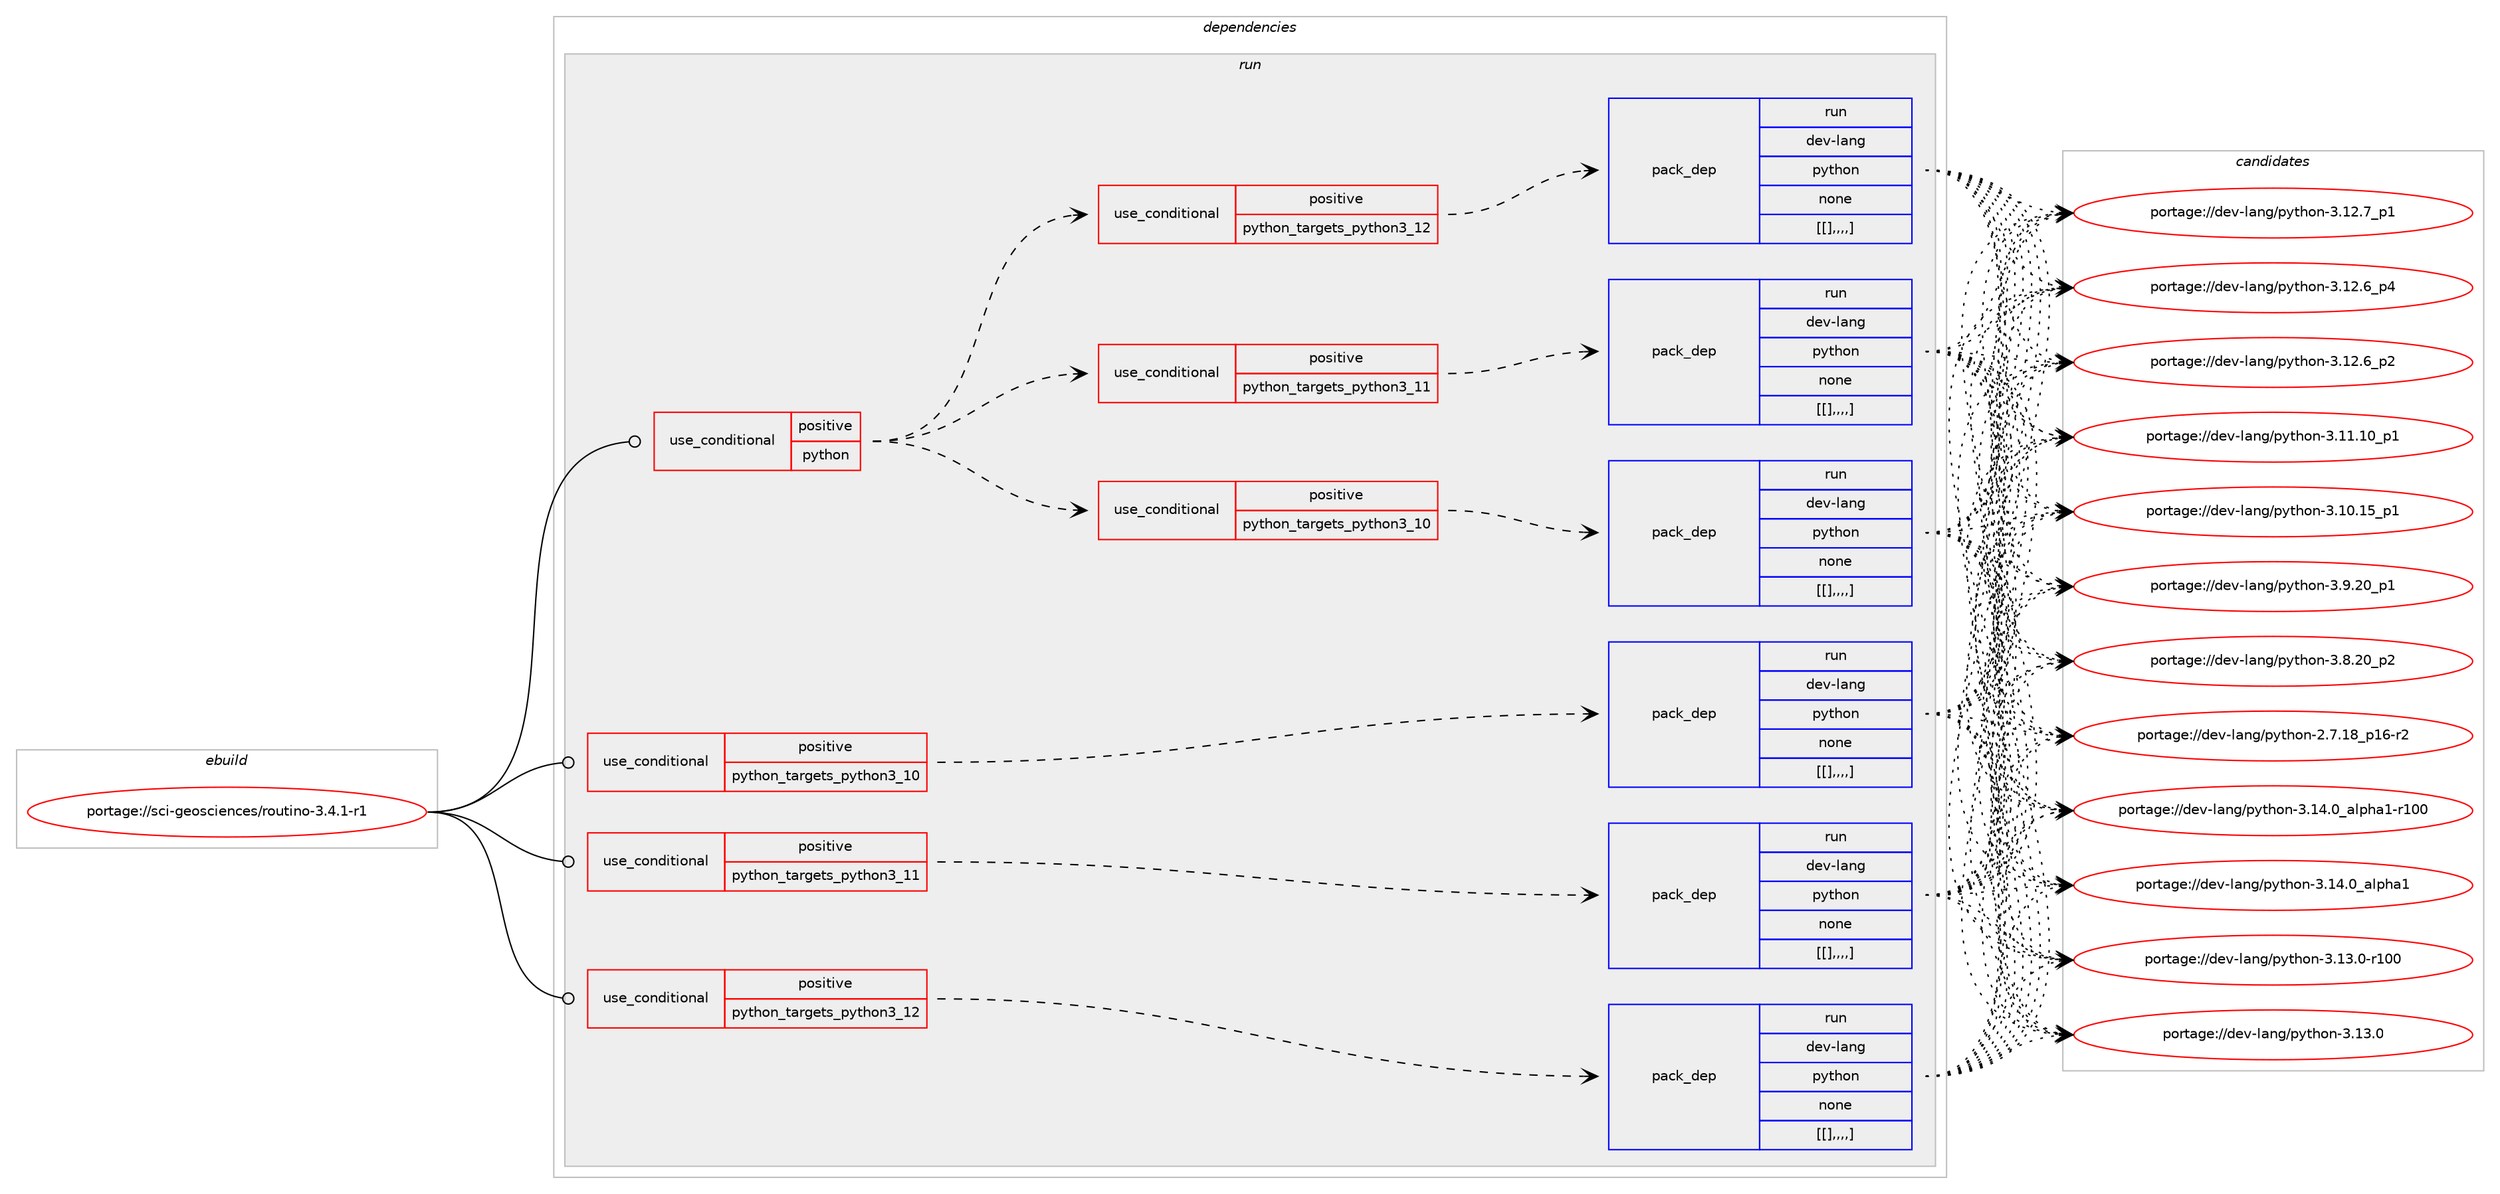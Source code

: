 digraph prolog {

# *************
# Graph options
# *************

newrank=true;
concentrate=true;
compound=true;
graph [rankdir=LR,fontname=Helvetica,fontsize=10,ranksep=1.5];#, ranksep=2.5, nodesep=0.2];
edge  [arrowhead=vee];
node  [fontname=Helvetica,fontsize=10];

# **********
# The ebuild
# **********

subgraph cluster_leftcol {
color=gray;
label=<<i>ebuild</i>>;
id [label="portage://sci-geosciences/routino-3.4.1-r1", color=red, width=4, href="../sci-geosciences/routino-3.4.1-r1.svg"];
}

# ****************
# The dependencies
# ****************

subgraph cluster_midcol {
color=gray;
label=<<i>dependencies</i>>;
subgraph cluster_compile {
fillcolor="#eeeeee";
style=filled;
label=<<i>compile</i>>;
}
subgraph cluster_compileandrun {
fillcolor="#eeeeee";
style=filled;
label=<<i>compile and run</i>>;
}
subgraph cluster_run {
fillcolor="#eeeeee";
style=filled;
label=<<i>run</i>>;
subgraph cond111293 {
dependency420411 [label=<<TABLE BORDER="0" CELLBORDER="1" CELLSPACING="0" CELLPADDING="4"><TR><TD ROWSPAN="3" CELLPADDING="10">use_conditional</TD></TR><TR><TD>positive</TD></TR><TR><TD>python</TD></TR></TABLE>>, shape=none, color=red];
subgraph cond111295 {
dependency420420 [label=<<TABLE BORDER="0" CELLBORDER="1" CELLSPACING="0" CELLPADDING="4"><TR><TD ROWSPAN="3" CELLPADDING="10">use_conditional</TD></TR><TR><TD>positive</TD></TR><TR><TD>python_targets_python3_10</TD></TR></TABLE>>, shape=none, color=red];
subgraph pack306026 {
dependency420454 [label=<<TABLE BORDER="0" CELLBORDER="1" CELLSPACING="0" CELLPADDING="4" WIDTH="220"><TR><TD ROWSPAN="6" CELLPADDING="30">pack_dep</TD></TR><TR><TD WIDTH="110">run</TD></TR><TR><TD>dev-lang</TD></TR><TR><TD>python</TD></TR><TR><TD>none</TD></TR><TR><TD>[[],,,,]</TD></TR></TABLE>>, shape=none, color=blue];
}
dependency420420:e -> dependency420454:w [weight=20,style="dashed",arrowhead="vee"];
}
dependency420411:e -> dependency420420:w [weight=20,style="dashed",arrowhead="vee"];
subgraph cond111312 {
dependency420489 [label=<<TABLE BORDER="0" CELLBORDER="1" CELLSPACING="0" CELLPADDING="4"><TR><TD ROWSPAN="3" CELLPADDING="10">use_conditional</TD></TR><TR><TD>positive</TD></TR><TR><TD>python_targets_python3_11</TD></TR></TABLE>>, shape=none, color=red];
subgraph pack306063 {
dependency420491 [label=<<TABLE BORDER="0" CELLBORDER="1" CELLSPACING="0" CELLPADDING="4" WIDTH="220"><TR><TD ROWSPAN="6" CELLPADDING="30">pack_dep</TD></TR><TR><TD WIDTH="110">run</TD></TR><TR><TD>dev-lang</TD></TR><TR><TD>python</TD></TR><TR><TD>none</TD></TR><TR><TD>[[],,,,]</TD></TR></TABLE>>, shape=none, color=blue];
}
dependency420489:e -> dependency420491:w [weight=20,style="dashed",arrowhead="vee"];
}
dependency420411:e -> dependency420489:w [weight=20,style="dashed",arrowhead="vee"];
subgraph cond111315 {
dependency420507 [label=<<TABLE BORDER="0" CELLBORDER="1" CELLSPACING="0" CELLPADDING="4"><TR><TD ROWSPAN="3" CELLPADDING="10">use_conditional</TD></TR><TR><TD>positive</TD></TR><TR><TD>python_targets_python3_12</TD></TR></TABLE>>, shape=none, color=red];
subgraph pack306080 {
dependency420527 [label=<<TABLE BORDER="0" CELLBORDER="1" CELLSPACING="0" CELLPADDING="4" WIDTH="220"><TR><TD ROWSPAN="6" CELLPADDING="30">pack_dep</TD></TR><TR><TD WIDTH="110">run</TD></TR><TR><TD>dev-lang</TD></TR><TR><TD>python</TD></TR><TR><TD>none</TD></TR><TR><TD>[[],,,,]</TD></TR></TABLE>>, shape=none, color=blue];
}
dependency420507:e -> dependency420527:w [weight=20,style="dashed",arrowhead="vee"];
}
dependency420411:e -> dependency420507:w [weight=20,style="dashed",arrowhead="vee"];
}
id:e -> dependency420411:w [weight=20,style="solid",arrowhead="odot"];
subgraph cond111333 {
dependency420603 [label=<<TABLE BORDER="0" CELLBORDER="1" CELLSPACING="0" CELLPADDING="4"><TR><TD ROWSPAN="3" CELLPADDING="10">use_conditional</TD></TR><TR><TD>positive</TD></TR><TR><TD>python_targets_python3_10</TD></TR></TABLE>>, shape=none, color=red];
subgraph pack306194 {
dependency420682 [label=<<TABLE BORDER="0" CELLBORDER="1" CELLSPACING="0" CELLPADDING="4" WIDTH="220"><TR><TD ROWSPAN="6" CELLPADDING="30">pack_dep</TD></TR><TR><TD WIDTH="110">run</TD></TR><TR><TD>dev-lang</TD></TR><TR><TD>python</TD></TR><TR><TD>none</TD></TR><TR><TD>[[],,,,]</TD></TR></TABLE>>, shape=none, color=blue];
}
dependency420603:e -> dependency420682:w [weight=20,style="dashed",arrowhead="vee"];
}
id:e -> dependency420603:w [weight=20,style="solid",arrowhead="odot"];
subgraph cond111378 {
dependency420731 [label=<<TABLE BORDER="0" CELLBORDER="1" CELLSPACING="0" CELLPADDING="4"><TR><TD ROWSPAN="3" CELLPADDING="10">use_conditional</TD></TR><TR><TD>positive</TD></TR><TR><TD>python_targets_python3_11</TD></TR></TABLE>>, shape=none, color=red];
subgraph pack306243 {
dependency420770 [label=<<TABLE BORDER="0" CELLBORDER="1" CELLSPACING="0" CELLPADDING="4" WIDTH="220"><TR><TD ROWSPAN="6" CELLPADDING="30">pack_dep</TD></TR><TR><TD WIDTH="110">run</TD></TR><TR><TD>dev-lang</TD></TR><TR><TD>python</TD></TR><TR><TD>none</TD></TR><TR><TD>[[],,,,]</TD></TR></TABLE>>, shape=none, color=blue];
}
dependency420731:e -> dependency420770:w [weight=20,style="dashed",arrowhead="vee"];
}
id:e -> dependency420731:w [weight=20,style="solid",arrowhead="odot"];
subgraph cond111401 {
dependency420786 [label=<<TABLE BORDER="0" CELLBORDER="1" CELLSPACING="0" CELLPADDING="4"><TR><TD ROWSPAN="3" CELLPADDING="10">use_conditional</TD></TR><TR><TD>positive</TD></TR><TR><TD>python_targets_python3_12</TD></TR></TABLE>>, shape=none, color=red];
subgraph pack306276 {
dependency420788 [label=<<TABLE BORDER="0" CELLBORDER="1" CELLSPACING="0" CELLPADDING="4" WIDTH="220"><TR><TD ROWSPAN="6" CELLPADDING="30">pack_dep</TD></TR><TR><TD WIDTH="110">run</TD></TR><TR><TD>dev-lang</TD></TR><TR><TD>python</TD></TR><TR><TD>none</TD></TR><TR><TD>[[],,,,]</TD></TR></TABLE>>, shape=none, color=blue];
}
dependency420786:e -> dependency420788:w [weight=20,style="dashed",arrowhead="vee"];
}
id:e -> dependency420786:w [weight=20,style="solid",arrowhead="odot"];
}
}

# **************
# The candidates
# **************

subgraph cluster_choices {
rank=same;
color=gray;
label=<<i>candidates</i>>;

subgraph choice305639 {
color=black;
nodesep=1;
choice100101118451089711010347112121116104111110455146495246489597108112104974945114494848 [label="portage://dev-lang/python-3.14.0_alpha1-r100", color=red, width=4,href="../dev-lang/python-3.14.0_alpha1-r100.svg"];
choice1001011184510897110103471121211161041111104551464952464895971081121049749 [label="portage://dev-lang/python-3.14.0_alpha1", color=red, width=4,href="../dev-lang/python-3.14.0_alpha1.svg"];
choice1001011184510897110103471121211161041111104551464951464845114494848 [label="portage://dev-lang/python-3.13.0-r100", color=red, width=4,href="../dev-lang/python-3.13.0-r100.svg"];
choice10010111845108971101034711212111610411111045514649514648 [label="portage://dev-lang/python-3.13.0", color=red, width=4,href="../dev-lang/python-3.13.0.svg"];
choice100101118451089711010347112121116104111110455146495046559511249 [label="portage://dev-lang/python-3.12.7_p1", color=red, width=4,href="../dev-lang/python-3.12.7_p1.svg"];
choice100101118451089711010347112121116104111110455146495046549511252 [label="portage://dev-lang/python-3.12.6_p4", color=red, width=4,href="../dev-lang/python-3.12.6_p4.svg"];
choice100101118451089711010347112121116104111110455146495046549511250 [label="portage://dev-lang/python-3.12.6_p2", color=red, width=4,href="../dev-lang/python-3.12.6_p2.svg"];
choice10010111845108971101034711212111610411111045514649494649489511249 [label="portage://dev-lang/python-3.11.10_p1", color=red, width=4,href="../dev-lang/python-3.11.10_p1.svg"];
choice10010111845108971101034711212111610411111045514649484649539511249 [label="portage://dev-lang/python-3.10.15_p1", color=red, width=4,href="../dev-lang/python-3.10.15_p1.svg"];
choice100101118451089711010347112121116104111110455146574650489511249 [label="portage://dev-lang/python-3.9.20_p1", color=red, width=4,href="../dev-lang/python-3.9.20_p1.svg"];
choice100101118451089711010347112121116104111110455146564650489511250 [label="portage://dev-lang/python-3.8.20_p2", color=red, width=4,href="../dev-lang/python-3.8.20_p2.svg"];
choice100101118451089711010347112121116104111110455046554649569511249544511450 [label="portage://dev-lang/python-2.7.18_p16-r2", color=red, width=4,href="../dev-lang/python-2.7.18_p16-r2.svg"];
dependency420454:e -> choice100101118451089711010347112121116104111110455146495246489597108112104974945114494848:w [style=dotted,weight="100"];
dependency420454:e -> choice1001011184510897110103471121211161041111104551464952464895971081121049749:w [style=dotted,weight="100"];
dependency420454:e -> choice1001011184510897110103471121211161041111104551464951464845114494848:w [style=dotted,weight="100"];
dependency420454:e -> choice10010111845108971101034711212111610411111045514649514648:w [style=dotted,weight="100"];
dependency420454:e -> choice100101118451089711010347112121116104111110455146495046559511249:w [style=dotted,weight="100"];
dependency420454:e -> choice100101118451089711010347112121116104111110455146495046549511252:w [style=dotted,weight="100"];
dependency420454:e -> choice100101118451089711010347112121116104111110455146495046549511250:w [style=dotted,weight="100"];
dependency420454:e -> choice10010111845108971101034711212111610411111045514649494649489511249:w [style=dotted,weight="100"];
dependency420454:e -> choice10010111845108971101034711212111610411111045514649484649539511249:w [style=dotted,weight="100"];
dependency420454:e -> choice100101118451089711010347112121116104111110455146574650489511249:w [style=dotted,weight="100"];
dependency420454:e -> choice100101118451089711010347112121116104111110455146564650489511250:w [style=dotted,weight="100"];
dependency420454:e -> choice100101118451089711010347112121116104111110455046554649569511249544511450:w [style=dotted,weight="100"];
}
subgraph choice305694 {
color=black;
nodesep=1;
choice100101118451089711010347112121116104111110455146495246489597108112104974945114494848 [label="portage://dev-lang/python-3.14.0_alpha1-r100", color=red, width=4,href="../dev-lang/python-3.14.0_alpha1-r100.svg"];
choice1001011184510897110103471121211161041111104551464952464895971081121049749 [label="portage://dev-lang/python-3.14.0_alpha1", color=red, width=4,href="../dev-lang/python-3.14.0_alpha1.svg"];
choice1001011184510897110103471121211161041111104551464951464845114494848 [label="portage://dev-lang/python-3.13.0-r100", color=red, width=4,href="../dev-lang/python-3.13.0-r100.svg"];
choice10010111845108971101034711212111610411111045514649514648 [label="portage://dev-lang/python-3.13.0", color=red, width=4,href="../dev-lang/python-3.13.0.svg"];
choice100101118451089711010347112121116104111110455146495046559511249 [label="portage://dev-lang/python-3.12.7_p1", color=red, width=4,href="../dev-lang/python-3.12.7_p1.svg"];
choice100101118451089711010347112121116104111110455146495046549511252 [label="portage://dev-lang/python-3.12.6_p4", color=red, width=4,href="../dev-lang/python-3.12.6_p4.svg"];
choice100101118451089711010347112121116104111110455146495046549511250 [label="portage://dev-lang/python-3.12.6_p2", color=red, width=4,href="../dev-lang/python-3.12.6_p2.svg"];
choice10010111845108971101034711212111610411111045514649494649489511249 [label="portage://dev-lang/python-3.11.10_p1", color=red, width=4,href="../dev-lang/python-3.11.10_p1.svg"];
choice10010111845108971101034711212111610411111045514649484649539511249 [label="portage://dev-lang/python-3.10.15_p1", color=red, width=4,href="../dev-lang/python-3.10.15_p1.svg"];
choice100101118451089711010347112121116104111110455146574650489511249 [label="portage://dev-lang/python-3.9.20_p1", color=red, width=4,href="../dev-lang/python-3.9.20_p1.svg"];
choice100101118451089711010347112121116104111110455146564650489511250 [label="portage://dev-lang/python-3.8.20_p2", color=red, width=4,href="../dev-lang/python-3.8.20_p2.svg"];
choice100101118451089711010347112121116104111110455046554649569511249544511450 [label="portage://dev-lang/python-2.7.18_p16-r2", color=red, width=4,href="../dev-lang/python-2.7.18_p16-r2.svg"];
dependency420491:e -> choice100101118451089711010347112121116104111110455146495246489597108112104974945114494848:w [style=dotted,weight="100"];
dependency420491:e -> choice1001011184510897110103471121211161041111104551464952464895971081121049749:w [style=dotted,weight="100"];
dependency420491:e -> choice1001011184510897110103471121211161041111104551464951464845114494848:w [style=dotted,weight="100"];
dependency420491:e -> choice10010111845108971101034711212111610411111045514649514648:w [style=dotted,weight="100"];
dependency420491:e -> choice100101118451089711010347112121116104111110455146495046559511249:w [style=dotted,weight="100"];
dependency420491:e -> choice100101118451089711010347112121116104111110455146495046549511252:w [style=dotted,weight="100"];
dependency420491:e -> choice100101118451089711010347112121116104111110455146495046549511250:w [style=dotted,weight="100"];
dependency420491:e -> choice10010111845108971101034711212111610411111045514649494649489511249:w [style=dotted,weight="100"];
dependency420491:e -> choice10010111845108971101034711212111610411111045514649484649539511249:w [style=dotted,weight="100"];
dependency420491:e -> choice100101118451089711010347112121116104111110455146574650489511249:w [style=dotted,weight="100"];
dependency420491:e -> choice100101118451089711010347112121116104111110455146564650489511250:w [style=dotted,weight="100"];
dependency420491:e -> choice100101118451089711010347112121116104111110455046554649569511249544511450:w [style=dotted,weight="100"];
}
subgraph choice305747 {
color=black;
nodesep=1;
choice100101118451089711010347112121116104111110455146495246489597108112104974945114494848 [label="portage://dev-lang/python-3.14.0_alpha1-r100", color=red, width=4,href="../dev-lang/python-3.14.0_alpha1-r100.svg"];
choice1001011184510897110103471121211161041111104551464952464895971081121049749 [label="portage://dev-lang/python-3.14.0_alpha1", color=red, width=4,href="../dev-lang/python-3.14.0_alpha1.svg"];
choice1001011184510897110103471121211161041111104551464951464845114494848 [label="portage://dev-lang/python-3.13.0-r100", color=red, width=4,href="../dev-lang/python-3.13.0-r100.svg"];
choice10010111845108971101034711212111610411111045514649514648 [label="portage://dev-lang/python-3.13.0", color=red, width=4,href="../dev-lang/python-3.13.0.svg"];
choice100101118451089711010347112121116104111110455146495046559511249 [label="portage://dev-lang/python-3.12.7_p1", color=red, width=4,href="../dev-lang/python-3.12.7_p1.svg"];
choice100101118451089711010347112121116104111110455146495046549511252 [label="portage://dev-lang/python-3.12.6_p4", color=red, width=4,href="../dev-lang/python-3.12.6_p4.svg"];
choice100101118451089711010347112121116104111110455146495046549511250 [label="portage://dev-lang/python-3.12.6_p2", color=red, width=4,href="../dev-lang/python-3.12.6_p2.svg"];
choice10010111845108971101034711212111610411111045514649494649489511249 [label="portage://dev-lang/python-3.11.10_p1", color=red, width=4,href="../dev-lang/python-3.11.10_p1.svg"];
choice10010111845108971101034711212111610411111045514649484649539511249 [label="portage://dev-lang/python-3.10.15_p1", color=red, width=4,href="../dev-lang/python-3.10.15_p1.svg"];
choice100101118451089711010347112121116104111110455146574650489511249 [label="portage://dev-lang/python-3.9.20_p1", color=red, width=4,href="../dev-lang/python-3.9.20_p1.svg"];
choice100101118451089711010347112121116104111110455146564650489511250 [label="portage://dev-lang/python-3.8.20_p2", color=red, width=4,href="../dev-lang/python-3.8.20_p2.svg"];
choice100101118451089711010347112121116104111110455046554649569511249544511450 [label="portage://dev-lang/python-2.7.18_p16-r2", color=red, width=4,href="../dev-lang/python-2.7.18_p16-r2.svg"];
dependency420527:e -> choice100101118451089711010347112121116104111110455146495246489597108112104974945114494848:w [style=dotted,weight="100"];
dependency420527:e -> choice1001011184510897110103471121211161041111104551464952464895971081121049749:w [style=dotted,weight="100"];
dependency420527:e -> choice1001011184510897110103471121211161041111104551464951464845114494848:w [style=dotted,weight="100"];
dependency420527:e -> choice10010111845108971101034711212111610411111045514649514648:w [style=dotted,weight="100"];
dependency420527:e -> choice100101118451089711010347112121116104111110455146495046559511249:w [style=dotted,weight="100"];
dependency420527:e -> choice100101118451089711010347112121116104111110455146495046549511252:w [style=dotted,weight="100"];
dependency420527:e -> choice100101118451089711010347112121116104111110455146495046549511250:w [style=dotted,weight="100"];
dependency420527:e -> choice10010111845108971101034711212111610411111045514649494649489511249:w [style=dotted,weight="100"];
dependency420527:e -> choice10010111845108971101034711212111610411111045514649484649539511249:w [style=dotted,weight="100"];
dependency420527:e -> choice100101118451089711010347112121116104111110455146574650489511249:w [style=dotted,weight="100"];
dependency420527:e -> choice100101118451089711010347112121116104111110455146564650489511250:w [style=dotted,weight="100"];
dependency420527:e -> choice100101118451089711010347112121116104111110455046554649569511249544511450:w [style=dotted,weight="100"];
}
subgraph choice305774 {
color=black;
nodesep=1;
choice100101118451089711010347112121116104111110455146495246489597108112104974945114494848 [label="portage://dev-lang/python-3.14.0_alpha1-r100", color=red, width=4,href="../dev-lang/python-3.14.0_alpha1-r100.svg"];
choice1001011184510897110103471121211161041111104551464952464895971081121049749 [label="portage://dev-lang/python-3.14.0_alpha1", color=red, width=4,href="../dev-lang/python-3.14.0_alpha1.svg"];
choice1001011184510897110103471121211161041111104551464951464845114494848 [label="portage://dev-lang/python-3.13.0-r100", color=red, width=4,href="../dev-lang/python-3.13.0-r100.svg"];
choice10010111845108971101034711212111610411111045514649514648 [label="portage://dev-lang/python-3.13.0", color=red, width=4,href="../dev-lang/python-3.13.0.svg"];
choice100101118451089711010347112121116104111110455146495046559511249 [label="portage://dev-lang/python-3.12.7_p1", color=red, width=4,href="../dev-lang/python-3.12.7_p1.svg"];
choice100101118451089711010347112121116104111110455146495046549511252 [label="portage://dev-lang/python-3.12.6_p4", color=red, width=4,href="../dev-lang/python-3.12.6_p4.svg"];
choice100101118451089711010347112121116104111110455146495046549511250 [label="portage://dev-lang/python-3.12.6_p2", color=red, width=4,href="../dev-lang/python-3.12.6_p2.svg"];
choice10010111845108971101034711212111610411111045514649494649489511249 [label="portage://dev-lang/python-3.11.10_p1", color=red, width=4,href="../dev-lang/python-3.11.10_p1.svg"];
choice10010111845108971101034711212111610411111045514649484649539511249 [label="portage://dev-lang/python-3.10.15_p1", color=red, width=4,href="../dev-lang/python-3.10.15_p1.svg"];
choice100101118451089711010347112121116104111110455146574650489511249 [label="portage://dev-lang/python-3.9.20_p1", color=red, width=4,href="../dev-lang/python-3.9.20_p1.svg"];
choice100101118451089711010347112121116104111110455146564650489511250 [label="portage://dev-lang/python-3.8.20_p2", color=red, width=4,href="../dev-lang/python-3.8.20_p2.svg"];
choice100101118451089711010347112121116104111110455046554649569511249544511450 [label="portage://dev-lang/python-2.7.18_p16-r2", color=red, width=4,href="../dev-lang/python-2.7.18_p16-r2.svg"];
dependency420682:e -> choice100101118451089711010347112121116104111110455146495246489597108112104974945114494848:w [style=dotted,weight="100"];
dependency420682:e -> choice1001011184510897110103471121211161041111104551464952464895971081121049749:w [style=dotted,weight="100"];
dependency420682:e -> choice1001011184510897110103471121211161041111104551464951464845114494848:w [style=dotted,weight="100"];
dependency420682:e -> choice10010111845108971101034711212111610411111045514649514648:w [style=dotted,weight="100"];
dependency420682:e -> choice100101118451089711010347112121116104111110455146495046559511249:w [style=dotted,weight="100"];
dependency420682:e -> choice100101118451089711010347112121116104111110455146495046549511252:w [style=dotted,weight="100"];
dependency420682:e -> choice100101118451089711010347112121116104111110455146495046549511250:w [style=dotted,weight="100"];
dependency420682:e -> choice10010111845108971101034711212111610411111045514649494649489511249:w [style=dotted,weight="100"];
dependency420682:e -> choice10010111845108971101034711212111610411111045514649484649539511249:w [style=dotted,weight="100"];
dependency420682:e -> choice100101118451089711010347112121116104111110455146574650489511249:w [style=dotted,weight="100"];
dependency420682:e -> choice100101118451089711010347112121116104111110455146564650489511250:w [style=dotted,weight="100"];
dependency420682:e -> choice100101118451089711010347112121116104111110455046554649569511249544511450:w [style=dotted,weight="100"];
}
subgraph choice305871 {
color=black;
nodesep=1;
choice100101118451089711010347112121116104111110455146495246489597108112104974945114494848 [label="portage://dev-lang/python-3.14.0_alpha1-r100", color=red, width=4,href="../dev-lang/python-3.14.0_alpha1-r100.svg"];
choice1001011184510897110103471121211161041111104551464952464895971081121049749 [label="portage://dev-lang/python-3.14.0_alpha1", color=red, width=4,href="../dev-lang/python-3.14.0_alpha1.svg"];
choice1001011184510897110103471121211161041111104551464951464845114494848 [label="portage://dev-lang/python-3.13.0-r100", color=red, width=4,href="../dev-lang/python-3.13.0-r100.svg"];
choice10010111845108971101034711212111610411111045514649514648 [label="portage://dev-lang/python-3.13.0", color=red, width=4,href="../dev-lang/python-3.13.0.svg"];
choice100101118451089711010347112121116104111110455146495046559511249 [label="portage://dev-lang/python-3.12.7_p1", color=red, width=4,href="../dev-lang/python-3.12.7_p1.svg"];
choice100101118451089711010347112121116104111110455146495046549511252 [label="portage://dev-lang/python-3.12.6_p4", color=red, width=4,href="../dev-lang/python-3.12.6_p4.svg"];
choice100101118451089711010347112121116104111110455146495046549511250 [label="portage://dev-lang/python-3.12.6_p2", color=red, width=4,href="../dev-lang/python-3.12.6_p2.svg"];
choice10010111845108971101034711212111610411111045514649494649489511249 [label="portage://dev-lang/python-3.11.10_p1", color=red, width=4,href="../dev-lang/python-3.11.10_p1.svg"];
choice10010111845108971101034711212111610411111045514649484649539511249 [label="portage://dev-lang/python-3.10.15_p1", color=red, width=4,href="../dev-lang/python-3.10.15_p1.svg"];
choice100101118451089711010347112121116104111110455146574650489511249 [label="portage://dev-lang/python-3.9.20_p1", color=red, width=4,href="../dev-lang/python-3.9.20_p1.svg"];
choice100101118451089711010347112121116104111110455146564650489511250 [label="portage://dev-lang/python-3.8.20_p2", color=red, width=4,href="../dev-lang/python-3.8.20_p2.svg"];
choice100101118451089711010347112121116104111110455046554649569511249544511450 [label="portage://dev-lang/python-2.7.18_p16-r2", color=red, width=4,href="../dev-lang/python-2.7.18_p16-r2.svg"];
dependency420770:e -> choice100101118451089711010347112121116104111110455146495246489597108112104974945114494848:w [style=dotted,weight="100"];
dependency420770:e -> choice1001011184510897110103471121211161041111104551464952464895971081121049749:w [style=dotted,weight="100"];
dependency420770:e -> choice1001011184510897110103471121211161041111104551464951464845114494848:w [style=dotted,weight="100"];
dependency420770:e -> choice10010111845108971101034711212111610411111045514649514648:w [style=dotted,weight="100"];
dependency420770:e -> choice100101118451089711010347112121116104111110455146495046559511249:w [style=dotted,weight="100"];
dependency420770:e -> choice100101118451089711010347112121116104111110455146495046549511252:w [style=dotted,weight="100"];
dependency420770:e -> choice100101118451089711010347112121116104111110455146495046549511250:w [style=dotted,weight="100"];
dependency420770:e -> choice10010111845108971101034711212111610411111045514649494649489511249:w [style=dotted,weight="100"];
dependency420770:e -> choice10010111845108971101034711212111610411111045514649484649539511249:w [style=dotted,weight="100"];
dependency420770:e -> choice100101118451089711010347112121116104111110455146574650489511249:w [style=dotted,weight="100"];
dependency420770:e -> choice100101118451089711010347112121116104111110455146564650489511250:w [style=dotted,weight="100"];
dependency420770:e -> choice100101118451089711010347112121116104111110455046554649569511249544511450:w [style=dotted,weight="100"];
}
subgraph choice305902 {
color=black;
nodesep=1;
choice100101118451089711010347112121116104111110455146495246489597108112104974945114494848 [label="portage://dev-lang/python-3.14.0_alpha1-r100", color=red, width=4,href="../dev-lang/python-3.14.0_alpha1-r100.svg"];
choice1001011184510897110103471121211161041111104551464952464895971081121049749 [label="portage://dev-lang/python-3.14.0_alpha1", color=red, width=4,href="../dev-lang/python-3.14.0_alpha1.svg"];
choice1001011184510897110103471121211161041111104551464951464845114494848 [label="portage://dev-lang/python-3.13.0-r100", color=red, width=4,href="../dev-lang/python-3.13.0-r100.svg"];
choice10010111845108971101034711212111610411111045514649514648 [label="portage://dev-lang/python-3.13.0", color=red, width=4,href="../dev-lang/python-3.13.0.svg"];
choice100101118451089711010347112121116104111110455146495046559511249 [label="portage://dev-lang/python-3.12.7_p1", color=red, width=4,href="../dev-lang/python-3.12.7_p1.svg"];
choice100101118451089711010347112121116104111110455146495046549511252 [label="portage://dev-lang/python-3.12.6_p4", color=red, width=4,href="../dev-lang/python-3.12.6_p4.svg"];
choice100101118451089711010347112121116104111110455146495046549511250 [label="portage://dev-lang/python-3.12.6_p2", color=red, width=4,href="../dev-lang/python-3.12.6_p2.svg"];
choice10010111845108971101034711212111610411111045514649494649489511249 [label="portage://dev-lang/python-3.11.10_p1", color=red, width=4,href="../dev-lang/python-3.11.10_p1.svg"];
choice10010111845108971101034711212111610411111045514649484649539511249 [label="portage://dev-lang/python-3.10.15_p1", color=red, width=4,href="../dev-lang/python-3.10.15_p1.svg"];
choice100101118451089711010347112121116104111110455146574650489511249 [label="portage://dev-lang/python-3.9.20_p1", color=red, width=4,href="../dev-lang/python-3.9.20_p1.svg"];
choice100101118451089711010347112121116104111110455146564650489511250 [label="portage://dev-lang/python-3.8.20_p2", color=red, width=4,href="../dev-lang/python-3.8.20_p2.svg"];
choice100101118451089711010347112121116104111110455046554649569511249544511450 [label="portage://dev-lang/python-2.7.18_p16-r2", color=red, width=4,href="../dev-lang/python-2.7.18_p16-r2.svg"];
dependency420788:e -> choice100101118451089711010347112121116104111110455146495246489597108112104974945114494848:w [style=dotted,weight="100"];
dependency420788:e -> choice1001011184510897110103471121211161041111104551464952464895971081121049749:w [style=dotted,weight="100"];
dependency420788:e -> choice1001011184510897110103471121211161041111104551464951464845114494848:w [style=dotted,weight="100"];
dependency420788:e -> choice10010111845108971101034711212111610411111045514649514648:w [style=dotted,weight="100"];
dependency420788:e -> choice100101118451089711010347112121116104111110455146495046559511249:w [style=dotted,weight="100"];
dependency420788:e -> choice100101118451089711010347112121116104111110455146495046549511252:w [style=dotted,weight="100"];
dependency420788:e -> choice100101118451089711010347112121116104111110455146495046549511250:w [style=dotted,weight="100"];
dependency420788:e -> choice10010111845108971101034711212111610411111045514649494649489511249:w [style=dotted,weight="100"];
dependency420788:e -> choice10010111845108971101034711212111610411111045514649484649539511249:w [style=dotted,weight="100"];
dependency420788:e -> choice100101118451089711010347112121116104111110455146574650489511249:w [style=dotted,weight="100"];
dependency420788:e -> choice100101118451089711010347112121116104111110455146564650489511250:w [style=dotted,weight="100"];
dependency420788:e -> choice100101118451089711010347112121116104111110455046554649569511249544511450:w [style=dotted,weight="100"];
}
}

}
